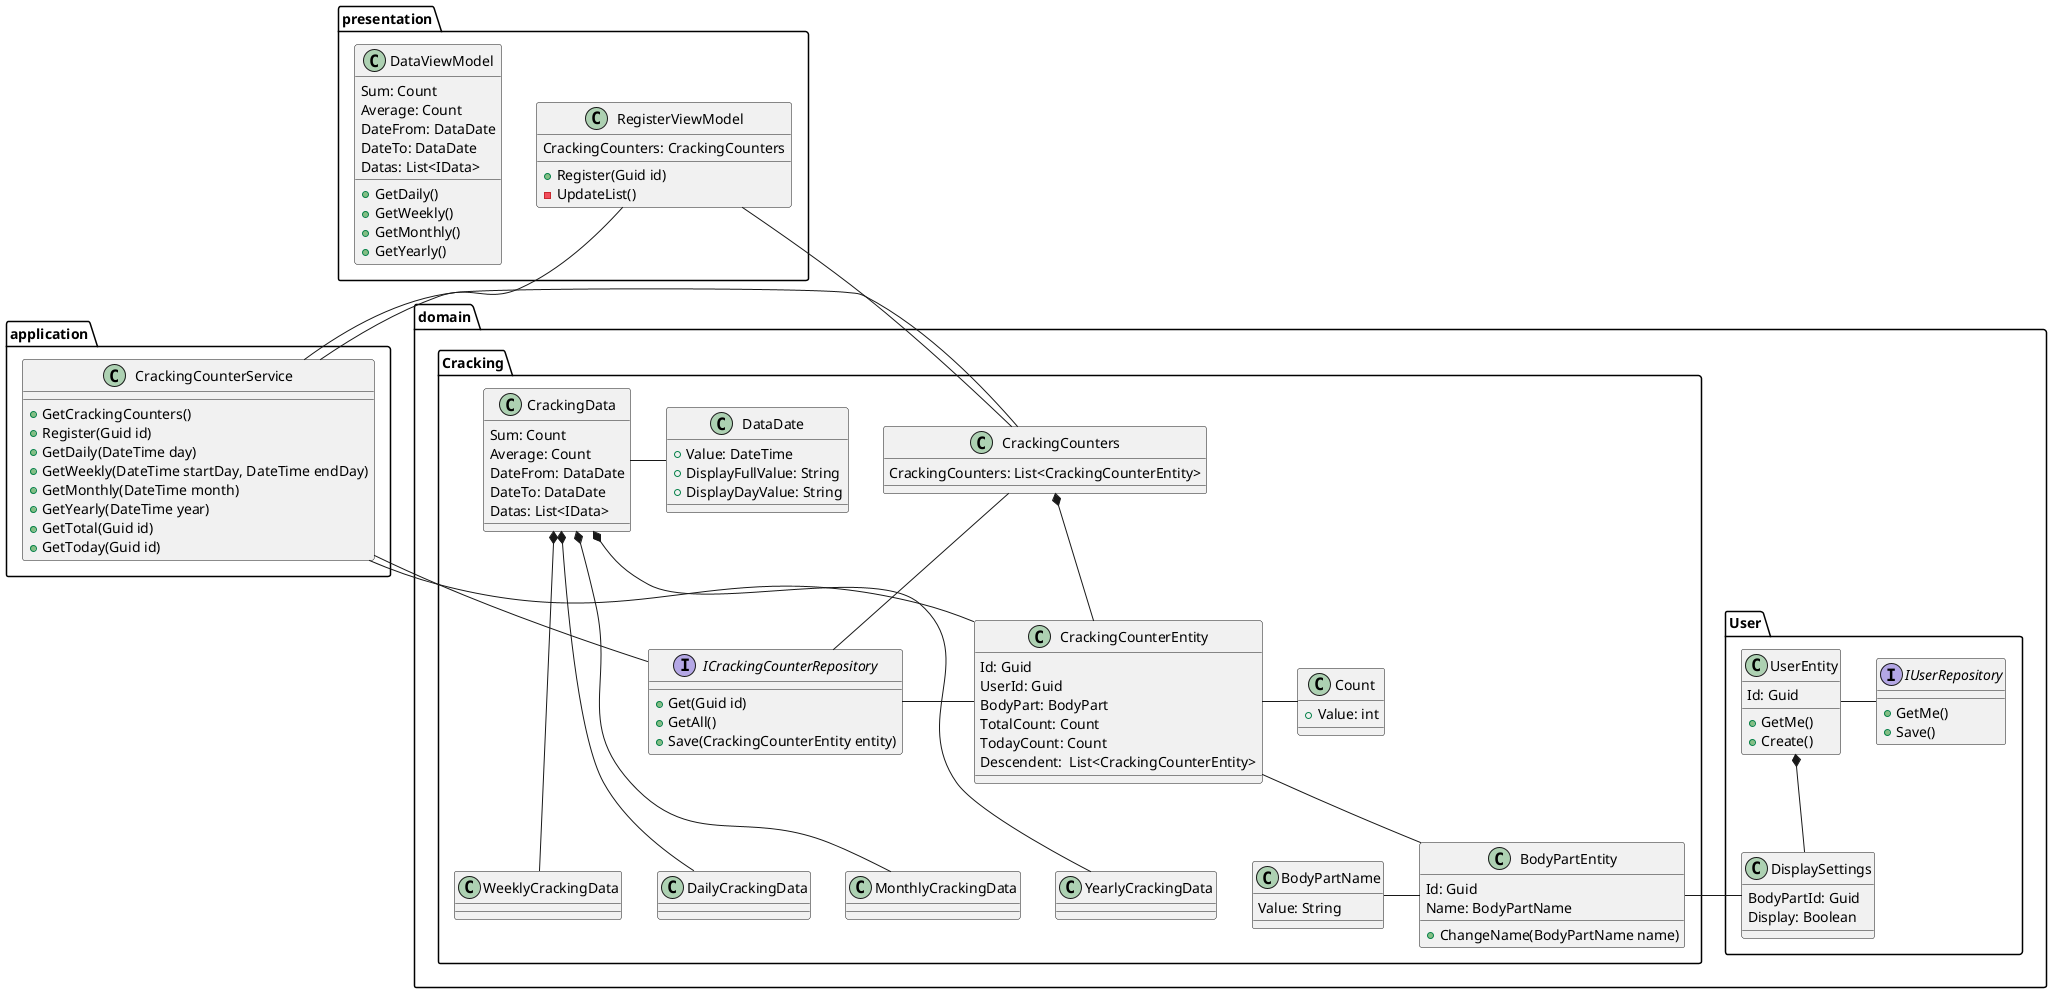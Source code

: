 @startuml hoge

package domain {
    package User {
        class UserEntity {
            Id: Guid
            +GetMe()
            +Create()
        }

        interface IUserRepository {
            +GetMe()
            +Save()
        }

        class DisplaySettings {
            BodyPartId: Guid
            Display: Boolean
        }
    }

    package Cracking {
        class BodyPartEntity {
            Id: Guid
            Name: BodyPartName
            +ChangeName(BodyPartName name)
        }
        class BodyPartName {
            Value: String
        }
        class Count {
            +Value: int
        }
        class CrackingCounterEntity {
            Id: Guid
            UserId: Guid
            BodyPart: BodyPart
            TotalCount: Count
            TodayCount: Count
            Descendent:  List<CrackingCounterEntity>
        }
        class CrackingCounters {
            CrackingCounters: List<CrackingCounterEntity>
        }
        interface ICrackingCounterRepository {
            +Get(Guid id)
            +GetAll()
            +Save(CrackingCounterEntity entity)
        }
        class CrackingData {
            Sum: Count
            Average: Count
            DateFrom: DataDate
            DateTo: DataDate
            Datas: List<IData>
        }
        class DailyCrackingData {
        }
        class WeeklyCrackingData {
        }
        class MonthlyCrackingData {
        }
        class YearlyCrackingData {
        }
        class DataDate {
            +Value: DateTime
            +DisplayFullValue: String
            +DisplayDayValue: String
        }
    }
    
}

package application {
    class CrackingCounterService {
            +GetCrackingCounters()
            +Register(Guid id)
            +GetDaily(DateTime day)
            +GetWeekly(DateTime startDay, DateTime endDay)
            +GetMonthly(DateTime month)
            +GetYearly(DateTime year)
            +GetTotal(Guid id)
            +GetToday(Guid id)
        }
}

package presentation {
    class RegisterViewModel {
        CrackingCounters: CrackingCounters
        +Register(Guid id)
        -UpdateList()
    }

    class DataViewModel {
        Sum: Count
        Average: Count
        DateFrom: DataDate
        DateTo: DataDate
        Datas: List<IData>
        +GetDaily()
        +GetWeekly()
        +GetMonthly()
        +GetYearly()
    }
}

UserEntity *-- DisplaySettings
UserEntity - IUserRepository
BodyPartEntity - DisplaySettings
BodyPartName - BodyPartEntity
CrackingCounterEntity - Count
CrackingCounters *-- CrackingCounterEntity
CrackingCounterEntity -- BodyPartEntity
ICrackingCounterRepository - CrackingCounterEntity
CrackingCounterService - CrackingCounters
RegisterViewModel -- CrackingCounters
RegisterViewModel -- CrackingCounterService
CrackingCounterService -- ICrackingCounterRepository
CrackingCounters -- ICrackingCounterRepository
CrackingCounterService -- CrackingCounterEntity
CrackingData - DataDate
CrackingData *--- DailyCrackingData
CrackingData *--- WeeklyCrackingData
CrackingData *--- MonthlyCrackingData
CrackingData *--- YearlyCrackingData

@enduml